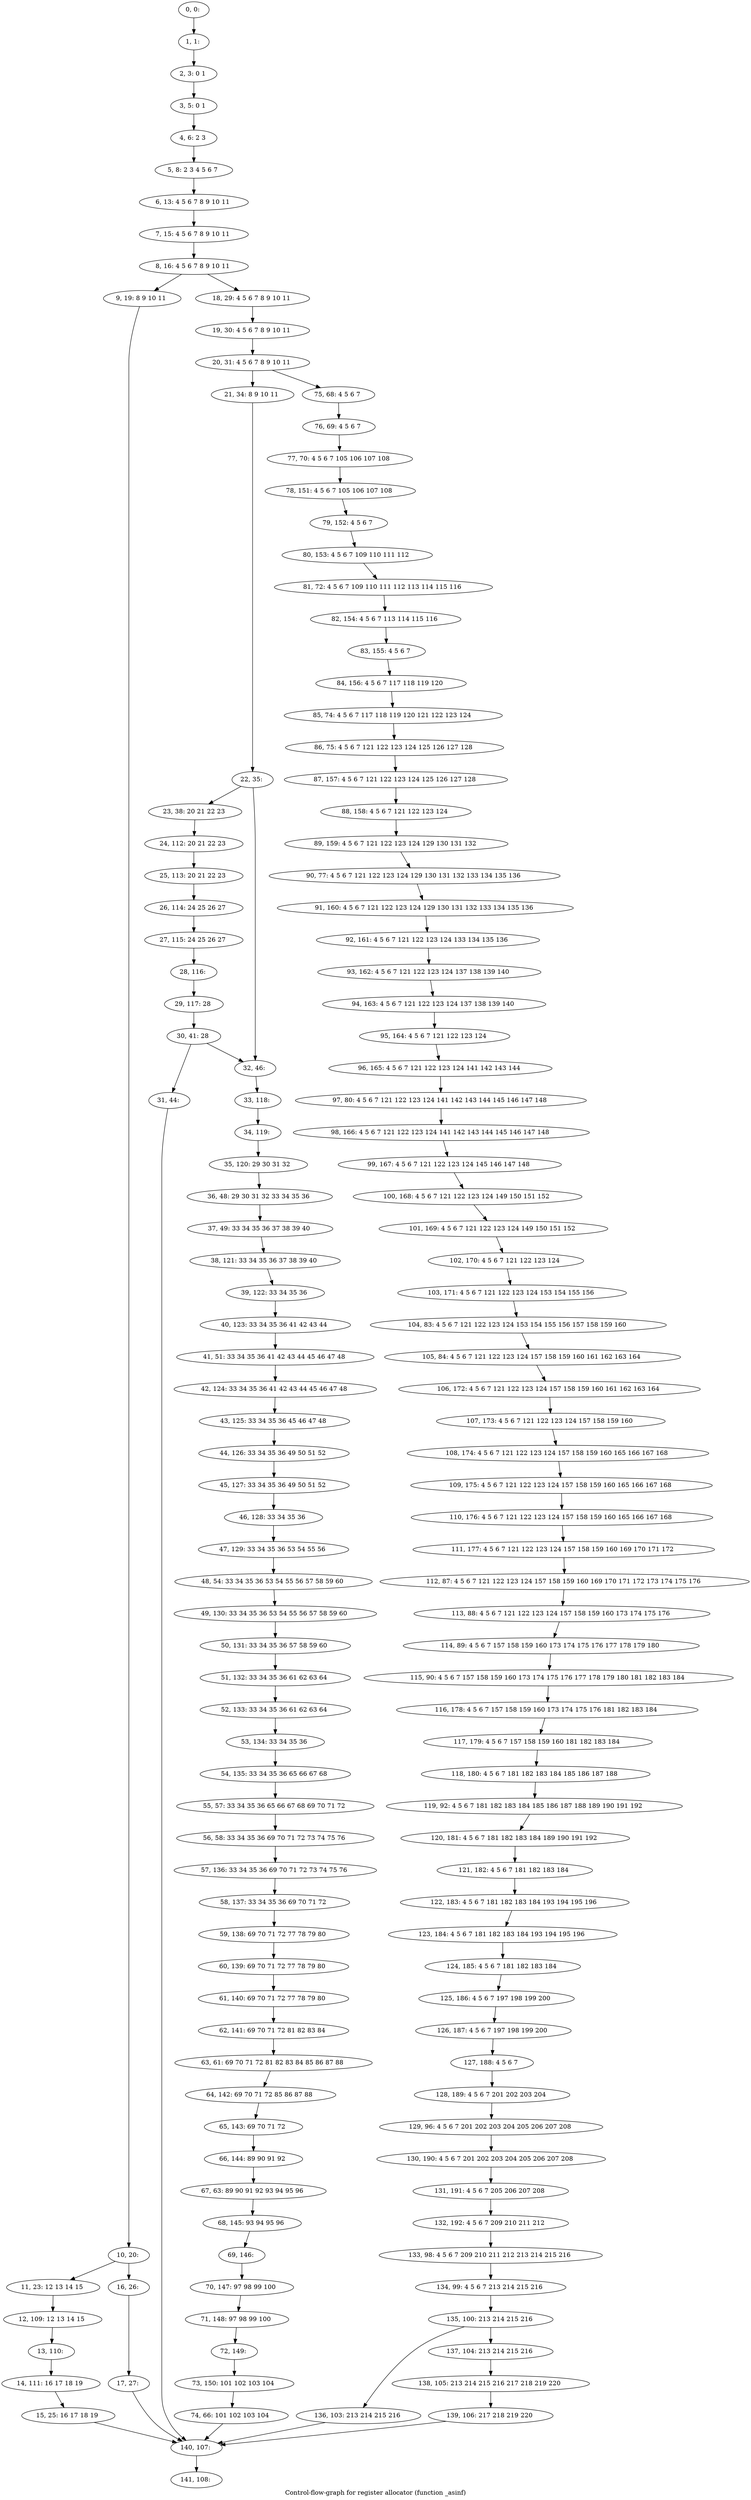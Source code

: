 digraph G {
graph [label="Control-flow-graph for register allocator (function _asinf)"]
0[label="0, 0: "];
1[label="1, 1: "];
2[label="2, 3: 0 1 "];
3[label="3, 5: 0 1 "];
4[label="4, 6: 2 3 "];
5[label="5, 8: 2 3 4 5 6 7 "];
6[label="6, 13: 4 5 6 7 8 9 10 11 "];
7[label="7, 15: 4 5 6 7 8 9 10 11 "];
8[label="8, 16: 4 5 6 7 8 9 10 11 "];
9[label="9, 19: 8 9 10 11 "];
10[label="10, 20: "];
11[label="11, 23: 12 13 14 15 "];
12[label="12, 109: 12 13 14 15 "];
13[label="13, 110: "];
14[label="14, 111: 16 17 18 19 "];
15[label="15, 25: 16 17 18 19 "];
16[label="16, 26: "];
17[label="17, 27: "];
18[label="18, 29: 4 5 6 7 8 9 10 11 "];
19[label="19, 30: 4 5 6 7 8 9 10 11 "];
20[label="20, 31: 4 5 6 7 8 9 10 11 "];
21[label="21, 34: 8 9 10 11 "];
22[label="22, 35: "];
23[label="23, 38: 20 21 22 23 "];
24[label="24, 112: 20 21 22 23 "];
25[label="25, 113: 20 21 22 23 "];
26[label="26, 114: 24 25 26 27 "];
27[label="27, 115: 24 25 26 27 "];
28[label="28, 116: "];
29[label="29, 117: 28 "];
30[label="30, 41: 28 "];
31[label="31, 44: "];
32[label="32, 46: "];
33[label="33, 118: "];
34[label="34, 119: "];
35[label="35, 120: 29 30 31 32 "];
36[label="36, 48: 29 30 31 32 33 34 35 36 "];
37[label="37, 49: 33 34 35 36 37 38 39 40 "];
38[label="38, 121: 33 34 35 36 37 38 39 40 "];
39[label="39, 122: 33 34 35 36 "];
40[label="40, 123: 33 34 35 36 41 42 43 44 "];
41[label="41, 51: 33 34 35 36 41 42 43 44 45 46 47 48 "];
42[label="42, 124: 33 34 35 36 41 42 43 44 45 46 47 48 "];
43[label="43, 125: 33 34 35 36 45 46 47 48 "];
44[label="44, 126: 33 34 35 36 49 50 51 52 "];
45[label="45, 127: 33 34 35 36 49 50 51 52 "];
46[label="46, 128: 33 34 35 36 "];
47[label="47, 129: 33 34 35 36 53 54 55 56 "];
48[label="48, 54: 33 34 35 36 53 54 55 56 57 58 59 60 "];
49[label="49, 130: 33 34 35 36 53 54 55 56 57 58 59 60 "];
50[label="50, 131: 33 34 35 36 57 58 59 60 "];
51[label="51, 132: 33 34 35 36 61 62 63 64 "];
52[label="52, 133: 33 34 35 36 61 62 63 64 "];
53[label="53, 134: 33 34 35 36 "];
54[label="54, 135: 33 34 35 36 65 66 67 68 "];
55[label="55, 57: 33 34 35 36 65 66 67 68 69 70 71 72 "];
56[label="56, 58: 33 34 35 36 69 70 71 72 73 74 75 76 "];
57[label="57, 136: 33 34 35 36 69 70 71 72 73 74 75 76 "];
58[label="58, 137: 33 34 35 36 69 70 71 72 "];
59[label="59, 138: 69 70 71 72 77 78 79 80 "];
60[label="60, 139: 69 70 71 72 77 78 79 80 "];
61[label="61, 140: 69 70 71 72 77 78 79 80 "];
62[label="62, 141: 69 70 71 72 81 82 83 84 "];
63[label="63, 61: 69 70 71 72 81 82 83 84 85 86 87 88 "];
64[label="64, 142: 69 70 71 72 85 86 87 88 "];
65[label="65, 143: 69 70 71 72 "];
66[label="66, 144: 89 90 91 92 "];
67[label="67, 63: 89 90 91 92 93 94 95 96 "];
68[label="68, 145: 93 94 95 96 "];
69[label="69, 146: "];
70[label="70, 147: 97 98 99 100 "];
71[label="71, 148: 97 98 99 100 "];
72[label="72, 149: "];
73[label="73, 150: 101 102 103 104 "];
74[label="74, 66: 101 102 103 104 "];
75[label="75, 68: 4 5 6 7 "];
76[label="76, 69: 4 5 6 7 "];
77[label="77, 70: 4 5 6 7 105 106 107 108 "];
78[label="78, 151: 4 5 6 7 105 106 107 108 "];
79[label="79, 152: 4 5 6 7 "];
80[label="80, 153: 4 5 6 7 109 110 111 112 "];
81[label="81, 72: 4 5 6 7 109 110 111 112 113 114 115 116 "];
82[label="82, 154: 4 5 6 7 113 114 115 116 "];
83[label="83, 155: 4 5 6 7 "];
84[label="84, 156: 4 5 6 7 117 118 119 120 "];
85[label="85, 74: 4 5 6 7 117 118 119 120 121 122 123 124 "];
86[label="86, 75: 4 5 6 7 121 122 123 124 125 126 127 128 "];
87[label="87, 157: 4 5 6 7 121 122 123 124 125 126 127 128 "];
88[label="88, 158: 4 5 6 7 121 122 123 124 "];
89[label="89, 159: 4 5 6 7 121 122 123 124 129 130 131 132 "];
90[label="90, 77: 4 5 6 7 121 122 123 124 129 130 131 132 133 134 135 136 "];
91[label="91, 160: 4 5 6 7 121 122 123 124 129 130 131 132 133 134 135 136 "];
92[label="92, 161: 4 5 6 7 121 122 123 124 133 134 135 136 "];
93[label="93, 162: 4 5 6 7 121 122 123 124 137 138 139 140 "];
94[label="94, 163: 4 5 6 7 121 122 123 124 137 138 139 140 "];
95[label="95, 164: 4 5 6 7 121 122 123 124 "];
96[label="96, 165: 4 5 6 7 121 122 123 124 141 142 143 144 "];
97[label="97, 80: 4 5 6 7 121 122 123 124 141 142 143 144 145 146 147 148 "];
98[label="98, 166: 4 5 6 7 121 122 123 124 141 142 143 144 145 146 147 148 "];
99[label="99, 167: 4 5 6 7 121 122 123 124 145 146 147 148 "];
100[label="100, 168: 4 5 6 7 121 122 123 124 149 150 151 152 "];
101[label="101, 169: 4 5 6 7 121 122 123 124 149 150 151 152 "];
102[label="102, 170: 4 5 6 7 121 122 123 124 "];
103[label="103, 171: 4 5 6 7 121 122 123 124 153 154 155 156 "];
104[label="104, 83: 4 5 6 7 121 122 123 124 153 154 155 156 157 158 159 160 "];
105[label="105, 84: 4 5 6 7 121 122 123 124 157 158 159 160 161 162 163 164 "];
106[label="106, 172: 4 5 6 7 121 122 123 124 157 158 159 160 161 162 163 164 "];
107[label="107, 173: 4 5 6 7 121 122 123 124 157 158 159 160 "];
108[label="108, 174: 4 5 6 7 121 122 123 124 157 158 159 160 165 166 167 168 "];
109[label="109, 175: 4 5 6 7 121 122 123 124 157 158 159 160 165 166 167 168 "];
110[label="110, 176: 4 5 6 7 121 122 123 124 157 158 159 160 165 166 167 168 "];
111[label="111, 177: 4 5 6 7 121 122 123 124 157 158 159 160 169 170 171 172 "];
112[label="112, 87: 4 5 6 7 121 122 123 124 157 158 159 160 169 170 171 172 173 174 175 176 "];
113[label="113, 88: 4 5 6 7 121 122 123 124 157 158 159 160 173 174 175 176 "];
114[label="114, 89: 4 5 6 7 157 158 159 160 173 174 175 176 177 178 179 180 "];
115[label="115, 90: 4 5 6 7 157 158 159 160 173 174 175 176 177 178 179 180 181 182 183 184 "];
116[label="116, 178: 4 5 6 7 157 158 159 160 173 174 175 176 181 182 183 184 "];
117[label="117, 179: 4 5 6 7 157 158 159 160 181 182 183 184 "];
118[label="118, 180: 4 5 6 7 181 182 183 184 185 186 187 188 "];
119[label="119, 92: 4 5 6 7 181 182 183 184 185 186 187 188 189 190 191 192 "];
120[label="120, 181: 4 5 6 7 181 182 183 184 189 190 191 192 "];
121[label="121, 182: 4 5 6 7 181 182 183 184 "];
122[label="122, 183: 4 5 6 7 181 182 183 184 193 194 195 196 "];
123[label="123, 184: 4 5 6 7 181 182 183 184 193 194 195 196 "];
124[label="124, 185: 4 5 6 7 181 182 183 184 "];
125[label="125, 186: 4 5 6 7 197 198 199 200 "];
126[label="126, 187: 4 5 6 7 197 198 199 200 "];
127[label="127, 188: 4 5 6 7 "];
128[label="128, 189: 4 5 6 7 201 202 203 204 "];
129[label="129, 96: 4 5 6 7 201 202 203 204 205 206 207 208 "];
130[label="130, 190: 4 5 6 7 201 202 203 204 205 206 207 208 "];
131[label="131, 191: 4 5 6 7 205 206 207 208 "];
132[label="132, 192: 4 5 6 7 209 210 211 212 "];
133[label="133, 98: 4 5 6 7 209 210 211 212 213 214 215 216 "];
134[label="134, 99: 4 5 6 7 213 214 215 216 "];
135[label="135, 100: 213 214 215 216 "];
136[label="136, 103: 213 214 215 216 "];
137[label="137, 104: 213 214 215 216 "];
138[label="138, 105: 213 214 215 216 217 218 219 220 "];
139[label="139, 106: 217 218 219 220 "];
140[label="140, 107: "];
141[label="141, 108: "];
0->1 ;
1->2 ;
2->3 ;
3->4 ;
4->5 ;
5->6 ;
6->7 ;
7->8 ;
8->9 ;
8->18 ;
9->10 ;
10->11 ;
10->16 ;
11->12 ;
12->13 ;
13->14 ;
14->15 ;
15->140 ;
16->17 ;
17->140 ;
18->19 ;
19->20 ;
20->21 ;
20->75 ;
21->22 ;
22->23 ;
22->32 ;
23->24 ;
24->25 ;
25->26 ;
26->27 ;
27->28 ;
28->29 ;
29->30 ;
30->31 ;
30->32 ;
31->140 ;
32->33 ;
33->34 ;
34->35 ;
35->36 ;
36->37 ;
37->38 ;
38->39 ;
39->40 ;
40->41 ;
41->42 ;
42->43 ;
43->44 ;
44->45 ;
45->46 ;
46->47 ;
47->48 ;
48->49 ;
49->50 ;
50->51 ;
51->52 ;
52->53 ;
53->54 ;
54->55 ;
55->56 ;
56->57 ;
57->58 ;
58->59 ;
59->60 ;
60->61 ;
61->62 ;
62->63 ;
63->64 ;
64->65 ;
65->66 ;
66->67 ;
67->68 ;
68->69 ;
69->70 ;
70->71 ;
71->72 ;
72->73 ;
73->74 ;
74->140 ;
75->76 ;
76->77 ;
77->78 ;
78->79 ;
79->80 ;
80->81 ;
81->82 ;
82->83 ;
83->84 ;
84->85 ;
85->86 ;
86->87 ;
87->88 ;
88->89 ;
89->90 ;
90->91 ;
91->92 ;
92->93 ;
93->94 ;
94->95 ;
95->96 ;
96->97 ;
97->98 ;
98->99 ;
99->100 ;
100->101 ;
101->102 ;
102->103 ;
103->104 ;
104->105 ;
105->106 ;
106->107 ;
107->108 ;
108->109 ;
109->110 ;
110->111 ;
111->112 ;
112->113 ;
113->114 ;
114->115 ;
115->116 ;
116->117 ;
117->118 ;
118->119 ;
119->120 ;
120->121 ;
121->122 ;
122->123 ;
123->124 ;
124->125 ;
125->126 ;
126->127 ;
127->128 ;
128->129 ;
129->130 ;
130->131 ;
131->132 ;
132->133 ;
133->134 ;
134->135 ;
135->136 ;
135->137 ;
136->140 ;
137->138 ;
138->139 ;
139->140 ;
140->141 ;
}
